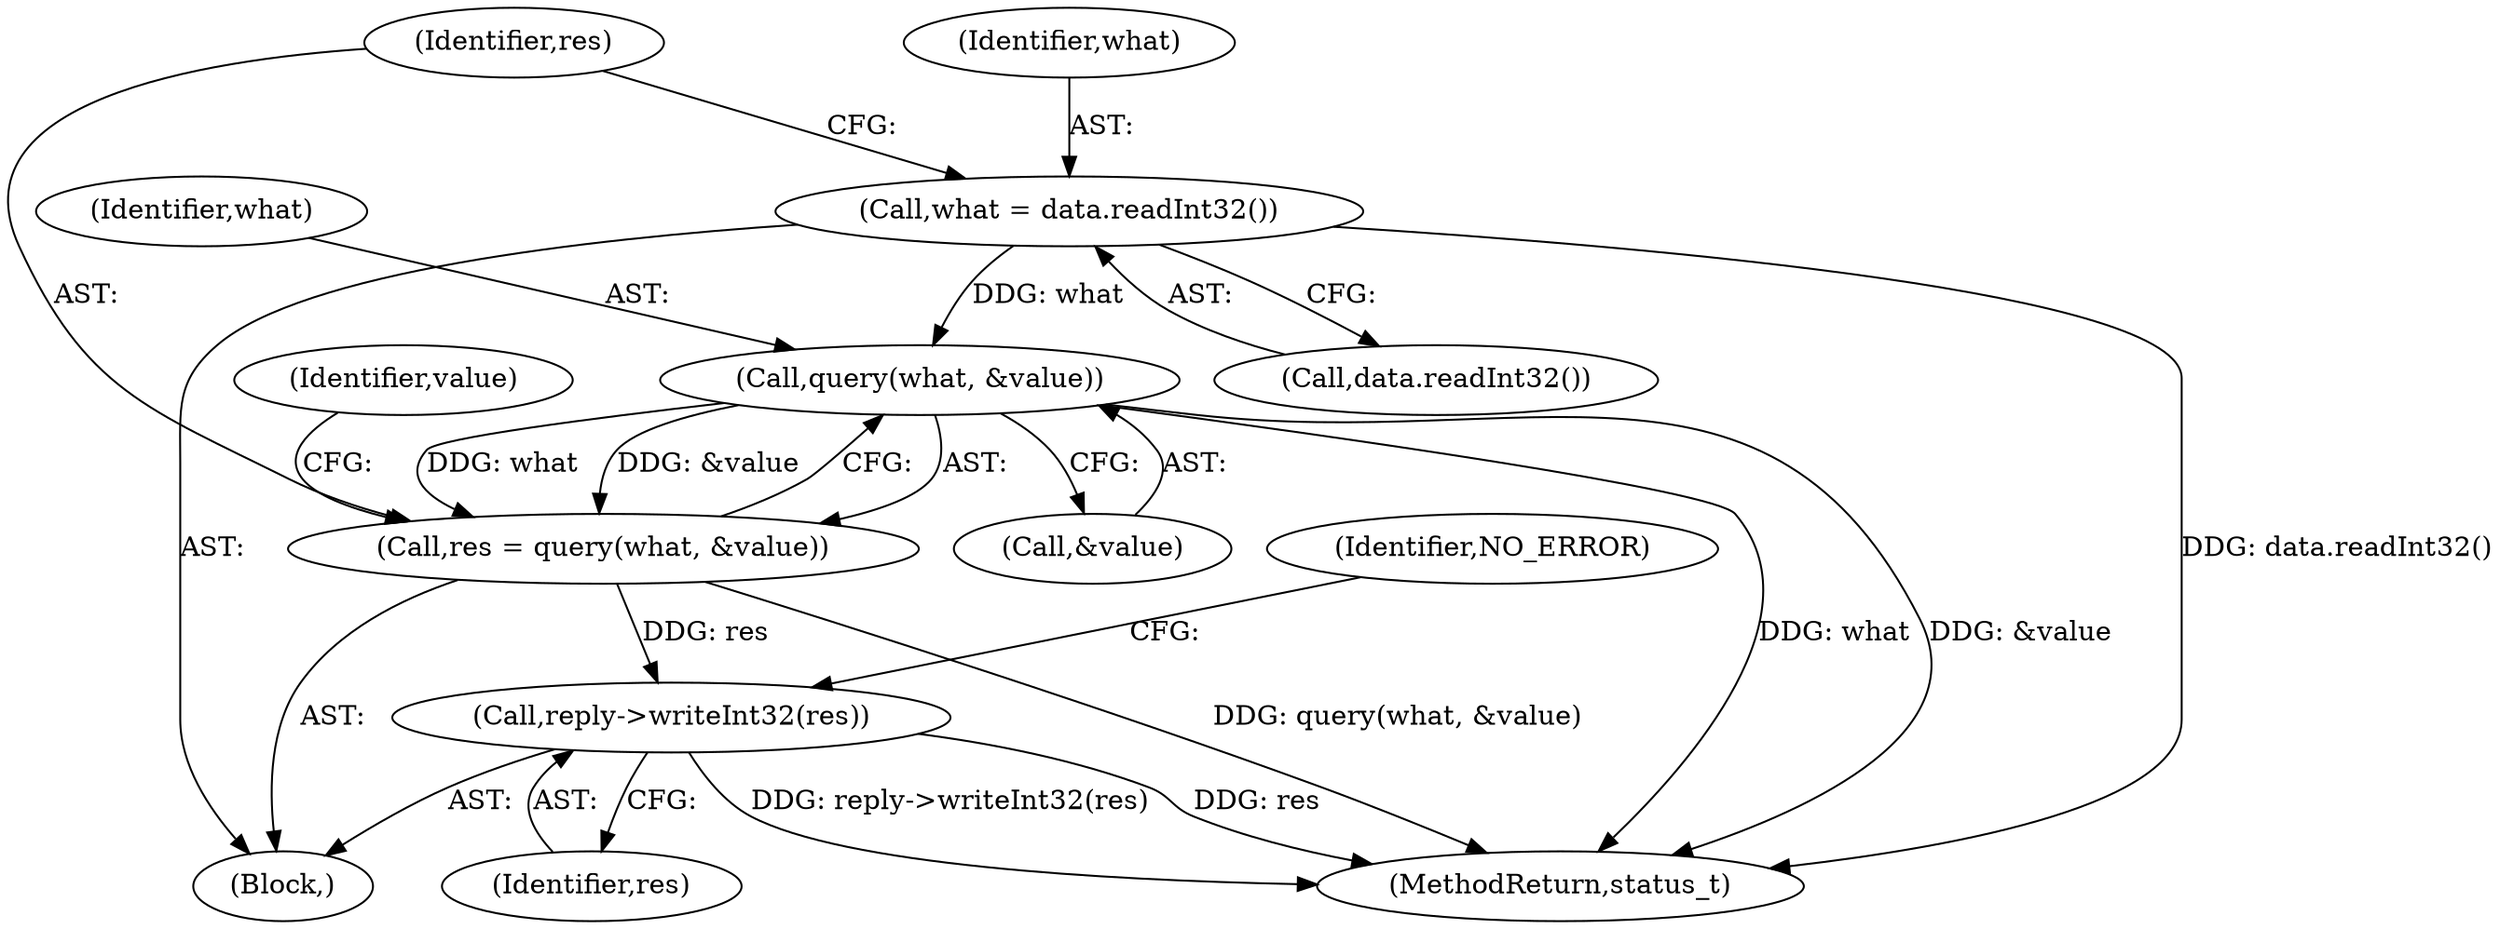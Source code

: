 digraph "0_Android_a30d7d90c4f718e46fb41a99b3d52800e1011b73_0@API" {
"1000395" [label="(Call,what = data.readInt32())"];
"1000401" [label="(Call,query(what, &value))"];
"1000399" [label="(Call,res = query(what, &value))"];
"1000407" [label="(Call,reply->writeInt32(res))"];
"1000596" [label="(MethodReturn,status_t)"];
"1000403" [label="(Call,&value)"];
"1000406" [label="(Identifier,value)"];
"1000397" [label="(Call,data.readInt32())"];
"1000395" [label="(Call,what = data.readInt32())"];
"1000401" [label="(Call,query(what, &value))"];
"1000400" [label="(Identifier,res)"];
"1000402" [label="(Identifier,what)"];
"1000399" [label="(Call,res = query(what, &value))"];
"1000408" [label="(Identifier,res)"];
"1000410" [label="(Identifier,NO_ERROR)"];
"1000407" [label="(Call,reply->writeInt32(res))"];
"1000385" [label="(Block,)"];
"1000396" [label="(Identifier,what)"];
"1000395" -> "1000385"  [label="AST: "];
"1000395" -> "1000397"  [label="CFG: "];
"1000396" -> "1000395"  [label="AST: "];
"1000397" -> "1000395"  [label="AST: "];
"1000400" -> "1000395"  [label="CFG: "];
"1000395" -> "1000596"  [label="DDG: data.readInt32()"];
"1000395" -> "1000401"  [label="DDG: what"];
"1000401" -> "1000399"  [label="AST: "];
"1000401" -> "1000403"  [label="CFG: "];
"1000402" -> "1000401"  [label="AST: "];
"1000403" -> "1000401"  [label="AST: "];
"1000399" -> "1000401"  [label="CFG: "];
"1000401" -> "1000596"  [label="DDG: what"];
"1000401" -> "1000596"  [label="DDG: &value"];
"1000401" -> "1000399"  [label="DDG: what"];
"1000401" -> "1000399"  [label="DDG: &value"];
"1000399" -> "1000385"  [label="AST: "];
"1000400" -> "1000399"  [label="AST: "];
"1000406" -> "1000399"  [label="CFG: "];
"1000399" -> "1000596"  [label="DDG: query(what, &value)"];
"1000399" -> "1000407"  [label="DDG: res"];
"1000407" -> "1000385"  [label="AST: "];
"1000407" -> "1000408"  [label="CFG: "];
"1000408" -> "1000407"  [label="AST: "];
"1000410" -> "1000407"  [label="CFG: "];
"1000407" -> "1000596"  [label="DDG: reply->writeInt32(res)"];
"1000407" -> "1000596"  [label="DDG: res"];
}
